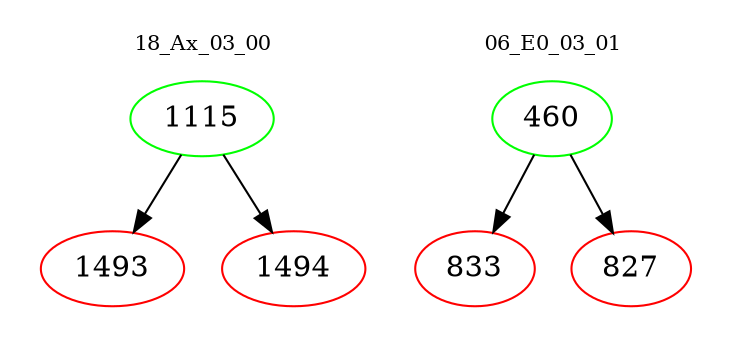 digraph{
subgraph cluster_0 {
color = white
label = "18_Ax_03_00";
fontsize=10;
T0_1115 [label="1115", color="green"]
T0_1115 -> T0_1493 [color="black"]
T0_1493 [label="1493", color="red"]
T0_1115 -> T0_1494 [color="black"]
T0_1494 [label="1494", color="red"]
}
subgraph cluster_1 {
color = white
label = "06_E0_03_01";
fontsize=10;
T1_460 [label="460", color="green"]
T1_460 -> T1_833 [color="black"]
T1_833 [label="833", color="red"]
T1_460 -> T1_827 [color="black"]
T1_827 [label="827", color="red"]
}
}

